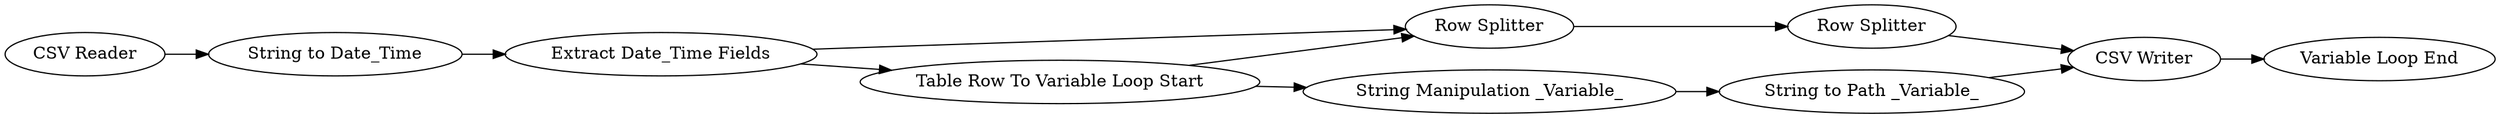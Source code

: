 digraph {
	3 -> 15
	13 -> 15
	1 -> 2
	13 -> 19
	15 -> 16
	19 -> 20
	17 -> 18
	20 -> 17
	2 -> 3
	3 -> 13
	16 -> 17
	16 [label="Row Splitter"]
	13 [label="Table Row To Variable Loop Start"]
	20 [label="String to Path _Variable_"]
	1 [label="CSV Reader"]
	18 [label="Variable Loop End"]
	15 [label="Row Splitter"]
	17 [label="CSV Writer"]
	3 [label="Extract Date_Time Fields"]
	2 [label="String to Date_Time"]
	19 [label="String Manipulation _Variable_"]
	rankdir=LR
}
